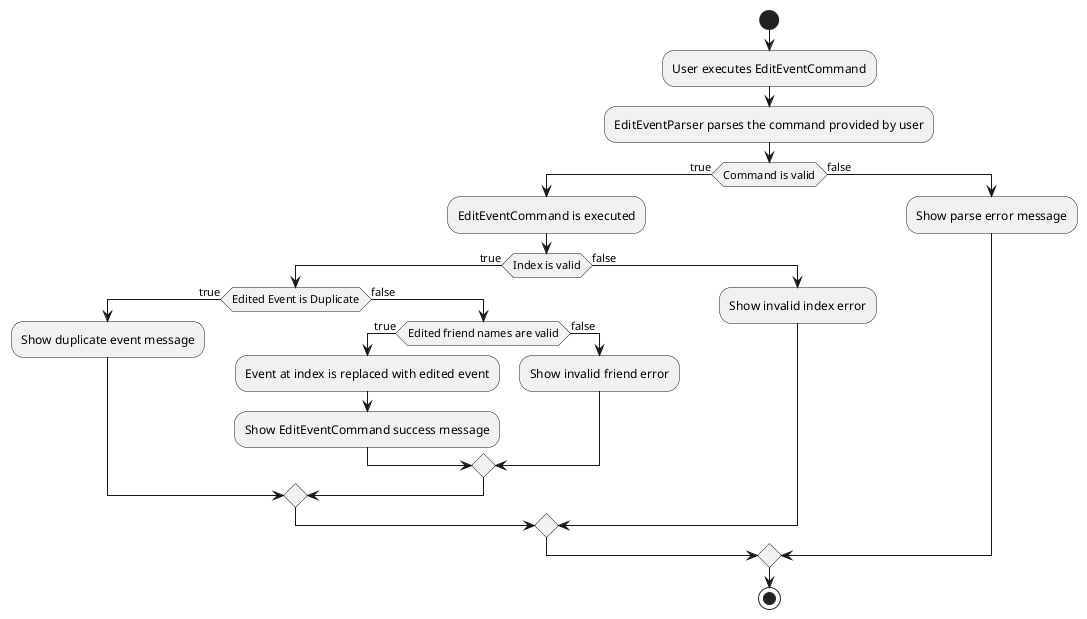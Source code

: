 @startuml
'https://plantuml.com/activity-diagram-beta

start
:User executes EditEventCommand;
:EditEventParser parses the command provided by user;
if (Command is valid) then (true)
    :EditEventCommand is executed;
    if (Index is valid) then (true)
        if (Edited Event is Duplicate) then (true)
            :Show duplicate event message;
        else (false)
            if (Edited friend names are valid) then (true)
                :Event at index is replaced with edited event;
                :Show EditEventCommand success message;
            else (false)
                :Show invalid friend error;
            endif
        endif
    else (false)
        :Show invalid index error;
    endif
else (false)
    :Show parse error message;
endif
stop

@enduml

